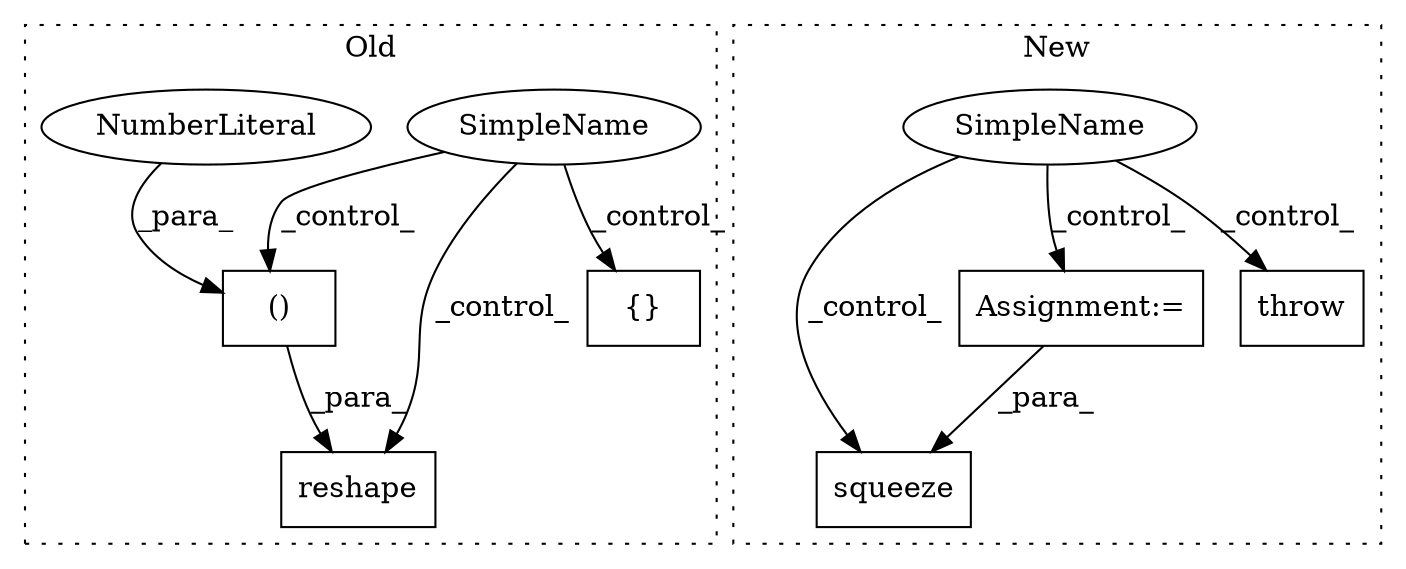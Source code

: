 digraph G {
subgraph cluster0 {
1 [label="reshape" a="32" s="1298,1349" l="8,2" shape="box"];
3 [label="()" a="106" s="1334" l="15" shape="box"];
6 [label="NumberLiteral" a="34" s="1348" l="1" shape="ellipse"];
7 [label="SimpleName" a="42" s="" l="" shape="ellipse"];
8 [label="{}" a="4" s="1354,1362" l="1,1" shape="box"];
label = "Old";
style="dotted";
}
subgraph cluster1 {
2 [label="squeeze" a="32" s="1668,1678" l="8,1" shape="box"];
4 [label="SimpleName" a="42" s="" l="" shape="ellipse"];
5 [label="Assignment:=" a="7" s="1299" l="1" shape="box"];
9 [label="throw" a="53" s="1207" l="6" shape="box"];
label = "New";
style="dotted";
}
3 -> 1 [label="_para_"];
4 -> 5 [label="_control_"];
4 -> 9 [label="_control_"];
4 -> 2 [label="_control_"];
5 -> 2 [label="_para_"];
6 -> 3 [label="_para_"];
7 -> 3 [label="_control_"];
7 -> 8 [label="_control_"];
7 -> 1 [label="_control_"];
}